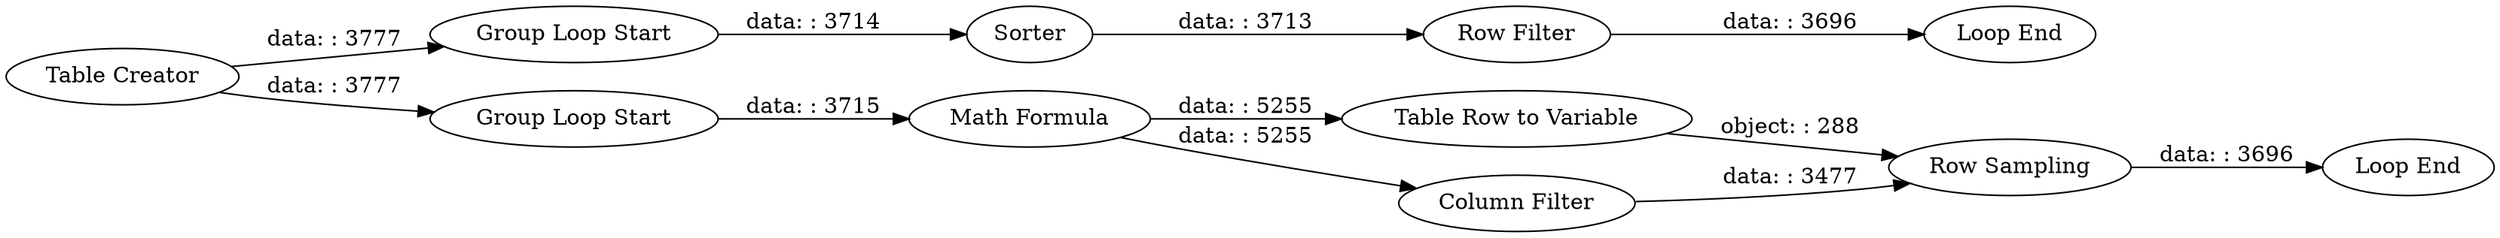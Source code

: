 digraph {
	"3546856470658987528_7" [label="Math Formula"]
	"3546856470658987528_1" [label="Row Filter"]
	"3546856470658987528_10" [label="Group Loop Start"]
	"3546856470658987528_15" [label="Loop End"]
	"3546856470658987528_13" [label="Table Row to Variable"]
	"3546856470658987528_8" [label=Sorter]
	"3546856470658987528_11" [label="Loop End"]
	"3546856470658987528_6" [label="Row Sampling"]
	"3546856470658987528_12" [label="Group Loop Start"]
	"3546856470658987528_2" [label="Table Creator"]
	"3546856470658987528_16" [label="Column Filter"]
	"3546856470658987528_16" -> "3546856470658987528_6" [label="data: : 3477"]
	"3546856470658987528_7" -> "3546856470658987528_16" [label="data: : 5255"]
	"3546856470658987528_2" -> "3546856470658987528_12" [label="data: : 3777"]
	"3546856470658987528_1" -> "3546856470658987528_11" [label="data: : 3696"]
	"3546856470658987528_6" -> "3546856470658987528_15" [label="data: : 3696"]
	"3546856470658987528_13" -> "3546856470658987528_6" [label="object: : 288"]
	"3546856470658987528_2" -> "3546856470658987528_10" [label="data: : 3777"]
	"3546856470658987528_10" -> "3546856470658987528_8" [label="data: : 3714"]
	"3546856470658987528_12" -> "3546856470658987528_7" [label="data: : 3715"]
	"3546856470658987528_7" -> "3546856470658987528_13" [label="data: : 5255"]
	"3546856470658987528_8" -> "3546856470658987528_1" [label="data: : 3713"]
	rankdir=LR
}
